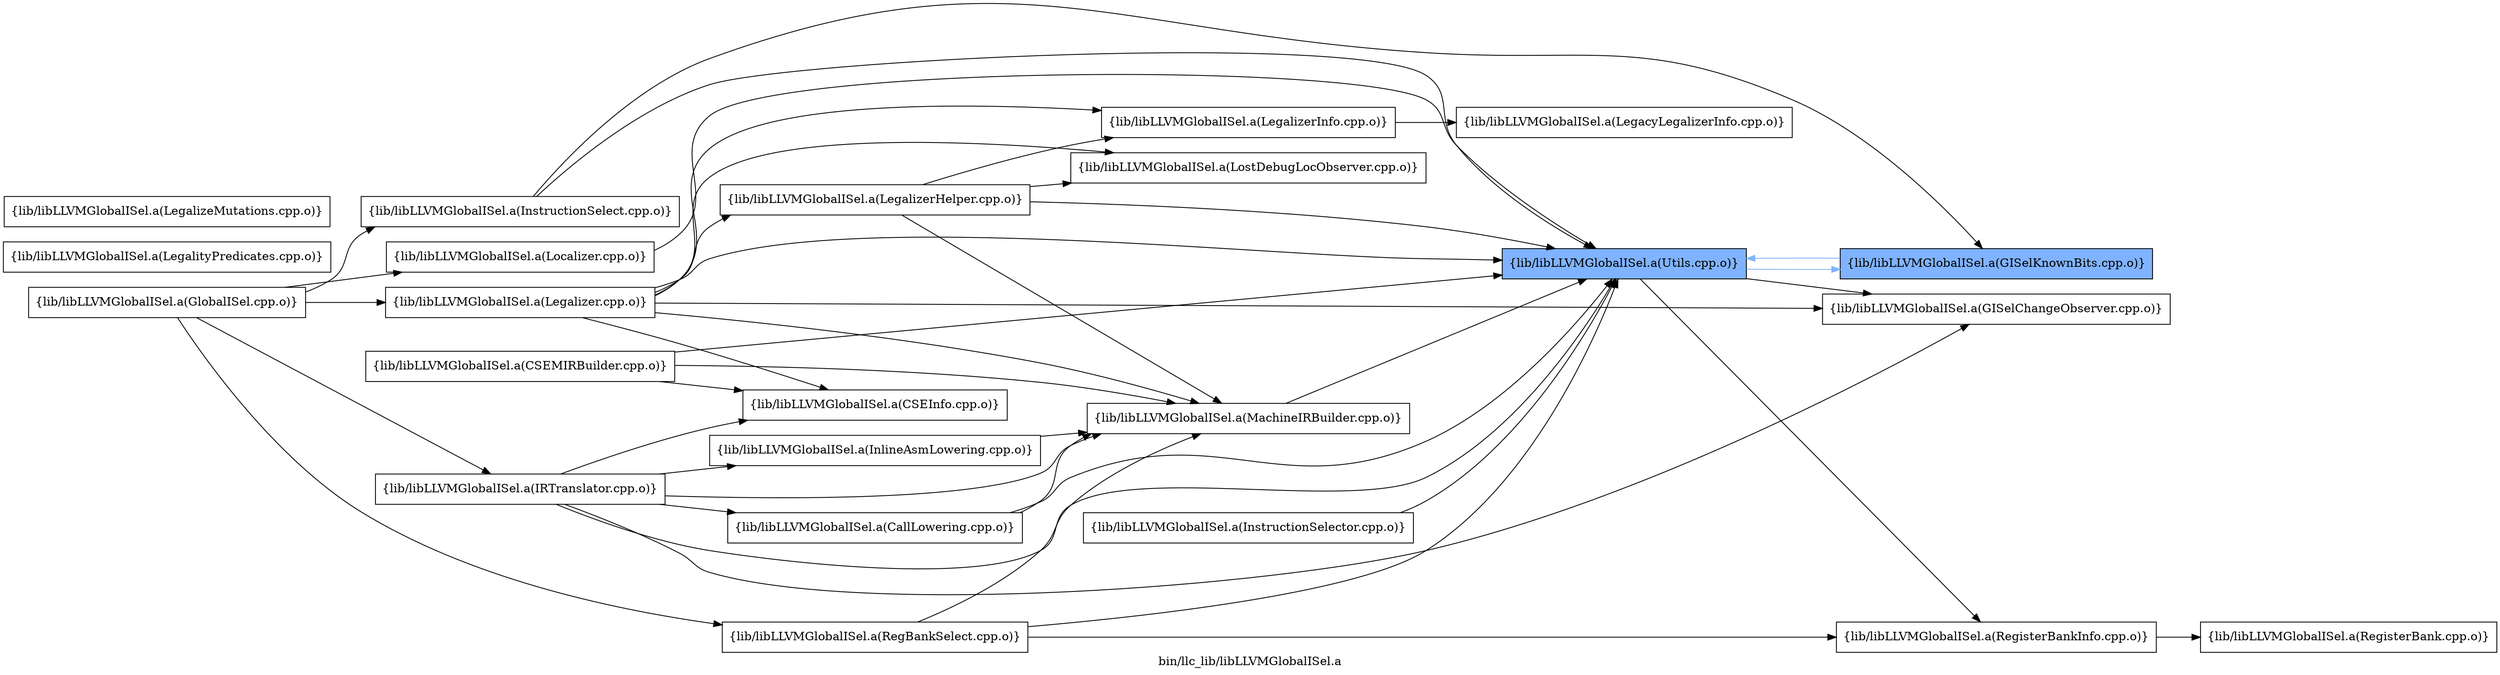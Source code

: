 digraph "bin/llc_lib/libLLVMGlobalISel.a" {
	label="bin/llc_lib/libLLVMGlobalISel.a";
	rankdir=LR;
	{ rank=same; Node0x56020f8282f8;  }
	{ rank=same; Node0x56020f828ca8;  }
	{ rank=same; Node0x56020f829928; Node0x56020f833a68; Node0x56020f82ae68;  }

	Node0x56020f8282f8 [shape=record,shape=box,group=0,label="{lib/libLLVMGlobalISel.a(MachineIRBuilder.cpp.o)}"];
	Node0x56020f8282f8 -> Node0x56020f828ca8;
	Node0x56020f828ca8 [shape=record,shape=box,group=1,style=filled,fillcolor="0.600000 0.5 1",label="{lib/libLLVMGlobalISel.a(Utils.cpp.o)}"];
	Node0x56020f828ca8 -> Node0x56020f829928;
	Node0x56020f828ca8 -> Node0x56020f833a68;
	Node0x56020f828ca8 -> Node0x56020f82ae68[color="0.600000 0.5 1"];
	Node0x56020f82a058 [shape=record,shape=box,group=0,label="{lib/libLLVMGlobalISel.a(CallLowering.cpp.o)}"];
	Node0x56020f82a058 -> Node0x56020f8282f8;
	Node0x56020f82a058 -> Node0x56020f828ca8;
	Node0x56020f82bd68 [shape=record,shape=box,group=0,label="{lib/libLLVMGlobalISel.a(LegalityPredicates.cpp.o)}"];
	Node0x56020f82c2b8 [shape=record,shape=box,group=0,label="{lib/libLLVMGlobalISel.a(LegalizeMutations.cpp.o)}"];
	Node0x56020f82dd98 [shape=record,shape=box,group=0,label="{lib/libLLVMGlobalISel.a(LegalizerInfo.cpp.o)}"];
	Node0x56020f82dd98 -> Node0x56020f82e108;
	Node0x56020f82e108 [shape=record,shape=box,group=0,label="{lib/libLLVMGlobalISel.a(LegacyLegalizerInfo.cpp.o)}"];
	Node0x56020f829ab8 [shape=record,shape=box,group=0,label="{lib/libLLVMGlobalISel.a(RegisterBank.cpp.o)}"];
	Node0x56020f829928 [shape=record,shape=box,group=0,label="{lib/libLLVMGlobalISel.a(RegisterBankInfo.cpp.o)}"];
	Node0x56020f829928 -> Node0x56020f829ab8;
	Node0x56020f82bae8 [shape=record,shape=box,group=0,label="{lib/libLLVMGlobalISel.a(InstructionSelector.cpp.o)}"];
	Node0x56020f82bae8 -> Node0x56020f828ca8;
	Node0x56020f827fd8 [shape=record,shape=box,group=0,label="{lib/libLLVMGlobalISel.a(RegBankSelect.cpp.o)}"];
	Node0x56020f827fd8 -> Node0x56020f8282f8;
	Node0x56020f827fd8 -> Node0x56020f829928;
	Node0x56020f827fd8 -> Node0x56020f828ca8;
	Node0x56020f82b138 [shape=record,shape=box,group=0,label="{lib/libLLVMGlobalISel.a(CSEInfo.cpp.o)}"];
	Node0x56020f83d978 [shape=record,shape=box,group=0,label="{lib/libLLVMGlobalISel.a(GlobalISel.cpp.o)}"];
	Node0x56020f83d978 -> Node0x56020f817408;
	Node0x56020f83d978 -> Node0x56020f827fd8;
	Node0x56020f83d978 -> Node0x56020f83d6a8;
	Node0x56020f83d978 -> Node0x56020f82ab98;
	Node0x56020f83d978 -> Node0x56020f82ce98;
	Node0x56020f83d6a8 [shape=record,shape=box,group=0,label="{lib/libLLVMGlobalISel.a(IRTranslator.cpp.o)}"];
	Node0x56020f83d6a8 -> Node0x56020f8282f8;
	Node0x56020f83d6a8 -> Node0x56020f828ca8;
	Node0x56020f83d6a8 -> Node0x56020f82b138;
	Node0x56020f83d6a8 -> Node0x56020f82a058;
	Node0x56020f83d6a8 -> Node0x56020f833a68;
	Node0x56020f83d6a8 -> Node0x56020f829fb8;
	Node0x56020f82ab98 [shape=record,shape=box,group=0,label="{lib/libLLVMGlobalISel.a(InstructionSelect.cpp.o)}"];
	Node0x56020f82ab98 -> Node0x56020f828ca8;
	Node0x56020f82ab98 -> Node0x56020f82ae68;
	Node0x56020f82ce98 [shape=record,shape=box,group=0,label="{lib/libLLVMGlobalISel.a(Legalizer.cpp.o)}"];
	Node0x56020f82ce98 -> Node0x56020f828618;
	Node0x56020f82ce98 -> Node0x56020f8282f8;
	Node0x56020f82ce98 -> Node0x56020f828ca8;
	Node0x56020f82ce98 -> Node0x56020f82b138;
	Node0x56020f82ce98 -> Node0x56020f833a68;
	Node0x56020f82ce98 -> Node0x56020f82d078;
	Node0x56020f82ce98 -> Node0x56020f82dd98;
	Node0x56020f817408 [shape=record,shape=box,group=0,label="{lib/libLLVMGlobalISel.a(Localizer.cpp.o)}"];
	Node0x56020f817408 -> Node0x56020f828ca8;
	Node0x56020f833a68 [shape=record,shape=box,group=0,label="{lib/libLLVMGlobalISel.a(GISelChangeObserver.cpp.o)}"];
	Node0x56020f829fb8 [shape=record,shape=box,group=0,label="{lib/libLLVMGlobalISel.a(InlineAsmLowering.cpp.o)}"];
	Node0x56020f829fb8 -> Node0x56020f8282f8;
	Node0x56020f83d518 [shape=record,shape=box,group=0,label="{lib/libLLVMGlobalISel.a(CSEMIRBuilder.cpp.o)}"];
	Node0x56020f83d518 -> Node0x56020f8282f8;
	Node0x56020f83d518 -> Node0x56020f828ca8;
	Node0x56020f83d518 -> Node0x56020f82b138;
	Node0x56020f82ae68 [shape=record,shape=box,group=1,style=filled,fillcolor="0.600000 0.5 1",label="{lib/libLLVMGlobalISel.a(GISelKnownBits.cpp.o)}"];
	Node0x56020f82ae68 -> Node0x56020f828ca8[color="0.600000 0.5 1"];
	Node0x56020f828618 [shape=record,shape=box,group=0,label="{lib/libLLVMGlobalISel.a(LostDebugLocObserver.cpp.o)}"];
	Node0x56020f82d078 [shape=record,shape=box,group=0,label="{lib/libLLVMGlobalISel.a(LegalizerHelper.cpp.o)}"];
	Node0x56020f82d078 -> Node0x56020f828618;
	Node0x56020f82d078 -> Node0x56020f8282f8;
	Node0x56020f82d078 -> Node0x56020f828ca8;
	Node0x56020f82d078 -> Node0x56020f82dd98;
}
